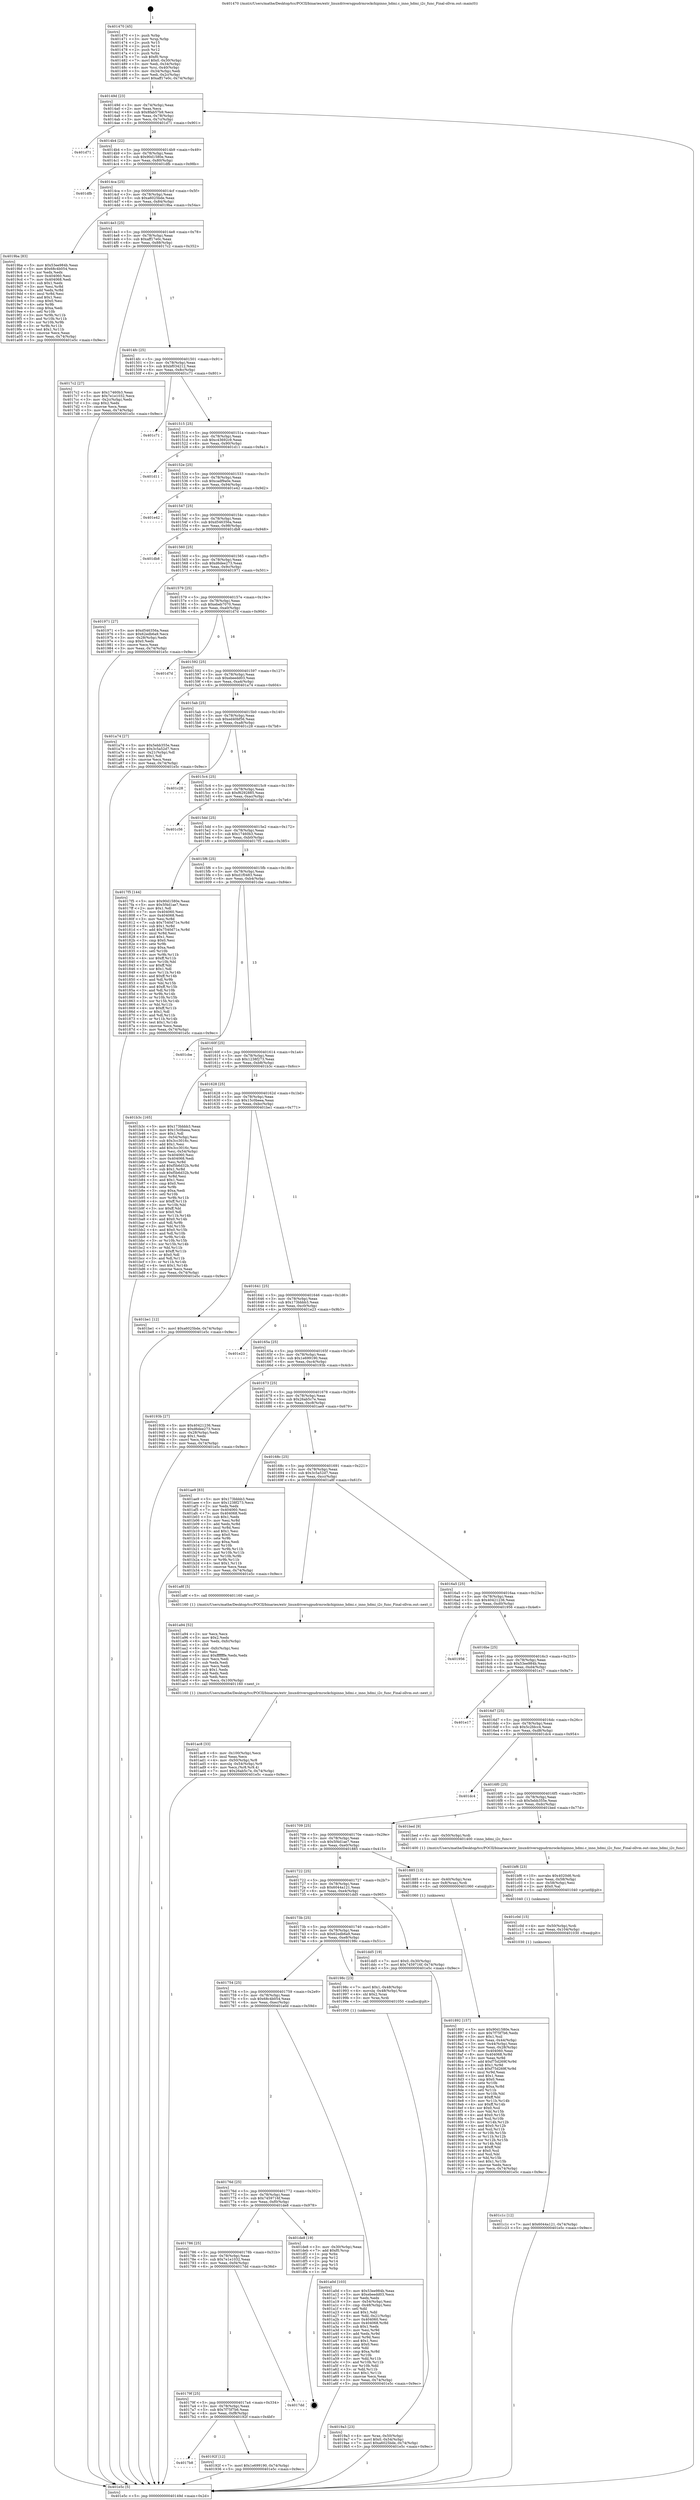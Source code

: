 digraph "0x401470" {
  label = "0x401470 (/mnt/c/Users/mathe/Desktop/tcc/POCII/binaries/extr_linuxdriversgpudrmrockchipinno_hdmi.c_inno_hdmi_i2c_func_Final-ollvm.out::main(0))"
  labelloc = "t"
  node[shape=record]

  Entry [label="",width=0.3,height=0.3,shape=circle,fillcolor=black,style=filled]
  "0x40149d" [label="{
     0x40149d [23]\l
     | [instrs]\l
     &nbsp;&nbsp;0x40149d \<+3\>: mov -0x74(%rbp),%eax\l
     &nbsp;&nbsp;0x4014a0 \<+2\>: mov %eax,%ecx\l
     &nbsp;&nbsp;0x4014a2 \<+6\>: sub $0x8fab57b9,%ecx\l
     &nbsp;&nbsp;0x4014a8 \<+3\>: mov %eax,-0x78(%rbp)\l
     &nbsp;&nbsp;0x4014ab \<+3\>: mov %ecx,-0x7c(%rbp)\l
     &nbsp;&nbsp;0x4014ae \<+6\>: je 0000000000401d71 \<main+0x901\>\l
  }"]
  "0x401d71" [label="{
     0x401d71\l
  }", style=dashed]
  "0x4014b4" [label="{
     0x4014b4 [22]\l
     | [instrs]\l
     &nbsp;&nbsp;0x4014b4 \<+5\>: jmp 00000000004014b9 \<main+0x49\>\l
     &nbsp;&nbsp;0x4014b9 \<+3\>: mov -0x78(%rbp),%eax\l
     &nbsp;&nbsp;0x4014bc \<+5\>: sub $0x90d1580e,%eax\l
     &nbsp;&nbsp;0x4014c1 \<+3\>: mov %eax,-0x80(%rbp)\l
     &nbsp;&nbsp;0x4014c4 \<+6\>: je 0000000000401dfb \<main+0x98b\>\l
  }"]
  Exit [label="",width=0.3,height=0.3,shape=circle,fillcolor=black,style=filled,peripheries=2]
  "0x401dfb" [label="{
     0x401dfb\l
  }", style=dashed]
  "0x4014ca" [label="{
     0x4014ca [25]\l
     | [instrs]\l
     &nbsp;&nbsp;0x4014ca \<+5\>: jmp 00000000004014cf \<main+0x5f\>\l
     &nbsp;&nbsp;0x4014cf \<+3\>: mov -0x78(%rbp),%eax\l
     &nbsp;&nbsp;0x4014d2 \<+5\>: sub $0xa6025bde,%eax\l
     &nbsp;&nbsp;0x4014d7 \<+6\>: mov %eax,-0x84(%rbp)\l
     &nbsp;&nbsp;0x4014dd \<+6\>: je 00000000004019ba \<main+0x54a\>\l
  }"]
  "0x401c1c" [label="{
     0x401c1c [12]\l
     | [instrs]\l
     &nbsp;&nbsp;0x401c1c \<+7\>: movl $0x6044a121,-0x74(%rbp)\l
     &nbsp;&nbsp;0x401c23 \<+5\>: jmp 0000000000401e5c \<main+0x9ec\>\l
  }"]
  "0x4019ba" [label="{
     0x4019ba [83]\l
     | [instrs]\l
     &nbsp;&nbsp;0x4019ba \<+5\>: mov $0x53ee984b,%eax\l
     &nbsp;&nbsp;0x4019bf \<+5\>: mov $0x68c4b054,%ecx\l
     &nbsp;&nbsp;0x4019c4 \<+2\>: xor %edx,%edx\l
     &nbsp;&nbsp;0x4019c6 \<+7\>: mov 0x404060,%esi\l
     &nbsp;&nbsp;0x4019cd \<+7\>: mov 0x404068,%edi\l
     &nbsp;&nbsp;0x4019d4 \<+3\>: sub $0x1,%edx\l
     &nbsp;&nbsp;0x4019d7 \<+3\>: mov %esi,%r8d\l
     &nbsp;&nbsp;0x4019da \<+3\>: add %edx,%r8d\l
     &nbsp;&nbsp;0x4019dd \<+4\>: imul %r8d,%esi\l
     &nbsp;&nbsp;0x4019e1 \<+3\>: and $0x1,%esi\l
     &nbsp;&nbsp;0x4019e4 \<+3\>: cmp $0x0,%esi\l
     &nbsp;&nbsp;0x4019e7 \<+4\>: sete %r9b\l
     &nbsp;&nbsp;0x4019eb \<+3\>: cmp $0xa,%edi\l
     &nbsp;&nbsp;0x4019ee \<+4\>: setl %r10b\l
     &nbsp;&nbsp;0x4019f2 \<+3\>: mov %r9b,%r11b\l
     &nbsp;&nbsp;0x4019f5 \<+3\>: and %r10b,%r11b\l
     &nbsp;&nbsp;0x4019f8 \<+3\>: xor %r10b,%r9b\l
     &nbsp;&nbsp;0x4019fb \<+3\>: or %r9b,%r11b\l
     &nbsp;&nbsp;0x4019fe \<+4\>: test $0x1,%r11b\l
     &nbsp;&nbsp;0x401a02 \<+3\>: cmovne %ecx,%eax\l
     &nbsp;&nbsp;0x401a05 \<+3\>: mov %eax,-0x74(%rbp)\l
     &nbsp;&nbsp;0x401a08 \<+5\>: jmp 0000000000401e5c \<main+0x9ec\>\l
  }"]
  "0x4014e3" [label="{
     0x4014e3 [25]\l
     | [instrs]\l
     &nbsp;&nbsp;0x4014e3 \<+5\>: jmp 00000000004014e8 \<main+0x78\>\l
     &nbsp;&nbsp;0x4014e8 \<+3\>: mov -0x78(%rbp),%eax\l
     &nbsp;&nbsp;0x4014eb \<+5\>: sub $0xaff17e0c,%eax\l
     &nbsp;&nbsp;0x4014f0 \<+6\>: mov %eax,-0x88(%rbp)\l
     &nbsp;&nbsp;0x4014f6 \<+6\>: je 00000000004017c2 \<main+0x352\>\l
  }"]
  "0x401c0d" [label="{
     0x401c0d [15]\l
     | [instrs]\l
     &nbsp;&nbsp;0x401c0d \<+4\>: mov -0x50(%rbp),%rdi\l
     &nbsp;&nbsp;0x401c11 \<+6\>: mov %eax,-0x104(%rbp)\l
     &nbsp;&nbsp;0x401c17 \<+5\>: call 0000000000401030 \<free@plt\>\l
     | [calls]\l
     &nbsp;&nbsp;0x401030 \{1\} (unknown)\l
  }"]
  "0x4017c2" [label="{
     0x4017c2 [27]\l
     | [instrs]\l
     &nbsp;&nbsp;0x4017c2 \<+5\>: mov $0x17460b3,%eax\l
     &nbsp;&nbsp;0x4017c7 \<+5\>: mov $0x7e1e1032,%ecx\l
     &nbsp;&nbsp;0x4017cc \<+3\>: mov -0x2c(%rbp),%edx\l
     &nbsp;&nbsp;0x4017cf \<+3\>: cmp $0x2,%edx\l
     &nbsp;&nbsp;0x4017d2 \<+3\>: cmovne %ecx,%eax\l
     &nbsp;&nbsp;0x4017d5 \<+3\>: mov %eax,-0x74(%rbp)\l
     &nbsp;&nbsp;0x4017d8 \<+5\>: jmp 0000000000401e5c \<main+0x9ec\>\l
  }"]
  "0x4014fc" [label="{
     0x4014fc [25]\l
     | [instrs]\l
     &nbsp;&nbsp;0x4014fc \<+5\>: jmp 0000000000401501 \<main+0x91\>\l
     &nbsp;&nbsp;0x401501 \<+3\>: mov -0x78(%rbp),%eax\l
     &nbsp;&nbsp;0x401504 \<+5\>: sub $0xbf034212,%eax\l
     &nbsp;&nbsp;0x401509 \<+6\>: mov %eax,-0x8c(%rbp)\l
     &nbsp;&nbsp;0x40150f \<+6\>: je 0000000000401c71 \<main+0x801\>\l
  }"]
  "0x401e5c" [label="{
     0x401e5c [5]\l
     | [instrs]\l
     &nbsp;&nbsp;0x401e5c \<+5\>: jmp 000000000040149d \<main+0x2d\>\l
  }"]
  "0x401470" [label="{
     0x401470 [45]\l
     | [instrs]\l
     &nbsp;&nbsp;0x401470 \<+1\>: push %rbp\l
     &nbsp;&nbsp;0x401471 \<+3\>: mov %rsp,%rbp\l
     &nbsp;&nbsp;0x401474 \<+2\>: push %r15\l
     &nbsp;&nbsp;0x401476 \<+2\>: push %r14\l
     &nbsp;&nbsp;0x401478 \<+2\>: push %r12\l
     &nbsp;&nbsp;0x40147a \<+1\>: push %rbx\l
     &nbsp;&nbsp;0x40147b \<+7\>: sub $0xf0,%rsp\l
     &nbsp;&nbsp;0x401482 \<+7\>: movl $0x0,-0x30(%rbp)\l
     &nbsp;&nbsp;0x401489 \<+3\>: mov %edi,-0x34(%rbp)\l
     &nbsp;&nbsp;0x40148c \<+4\>: mov %rsi,-0x40(%rbp)\l
     &nbsp;&nbsp;0x401490 \<+3\>: mov -0x34(%rbp),%edi\l
     &nbsp;&nbsp;0x401493 \<+3\>: mov %edi,-0x2c(%rbp)\l
     &nbsp;&nbsp;0x401496 \<+7\>: movl $0xaff17e0c,-0x74(%rbp)\l
  }"]
  "0x401bf6" [label="{
     0x401bf6 [23]\l
     | [instrs]\l
     &nbsp;&nbsp;0x401bf6 \<+10\>: movabs $0x4020d6,%rdi\l
     &nbsp;&nbsp;0x401c00 \<+3\>: mov %eax,-0x58(%rbp)\l
     &nbsp;&nbsp;0x401c03 \<+3\>: mov -0x58(%rbp),%esi\l
     &nbsp;&nbsp;0x401c06 \<+2\>: mov $0x0,%al\l
     &nbsp;&nbsp;0x401c08 \<+5\>: call 0000000000401040 \<printf@plt\>\l
     | [calls]\l
     &nbsp;&nbsp;0x401040 \{1\} (unknown)\l
  }"]
  "0x401c71" [label="{
     0x401c71\l
  }", style=dashed]
  "0x401515" [label="{
     0x401515 [25]\l
     | [instrs]\l
     &nbsp;&nbsp;0x401515 \<+5\>: jmp 000000000040151a \<main+0xaa\>\l
     &nbsp;&nbsp;0x40151a \<+3\>: mov -0x78(%rbp),%eax\l
     &nbsp;&nbsp;0x40151d \<+5\>: sub $0xc43692c9,%eax\l
     &nbsp;&nbsp;0x401522 \<+6\>: mov %eax,-0x90(%rbp)\l
     &nbsp;&nbsp;0x401528 \<+6\>: je 0000000000401d11 \<main+0x8a1\>\l
  }"]
  "0x401ac8" [label="{
     0x401ac8 [33]\l
     | [instrs]\l
     &nbsp;&nbsp;0x401ac8 \<+6\>: mov -0x100(%rbp),%ecx\l
     &nbsp;&nbsp;0x401ace \<+3\>: imul %eax,%ecx\l
     &nbsp;&nbsp;0x401ad1 \<+4\>: mov -0x50(%rbp),%r8\l
     &nbsp;&nbsp;0x401ad5 \<+4\>: movslq -0x54(%rbp),%r9\l
     &nbsp;&nbsp;0x401ad9 \<+4\>: mov %ecx,(%r8,%r9,4)\l
     &nbsp;&nbsp;0x401add \<+7\>: movl $0x26ab5c7e,-0x74(%rbp)\l
     &nbsp;&nbsp;0x401ae4 \<+5\>: jmp 0000000000401e5c \<main+0x9ec\>\l
  }"]
  "0x401d11" [label="{
     0x401d11\l
  }", style=dashed]
  "0x40152e" [label="{
     0x40152e [25]\l
     | [instrs]\l
     &nbsp;&nbsp;0x40152e \<+5\>: jmp 0000000000401533 \<main+0xc3\>\l
     &nbsp;&nbsp;0x401533 \<+3\>: mov -0x78(%rbp),%eax\l
     &nbsp;&nbsp;0x401536 \<+5\>: sub $0xcadf9a0e,%eax\l
     &nbsp;&nbsp;0x40153b \<+6\>: mov %eax,-0x94(%rbp)\l
     &nbsp;&nbsp;0x401541 \<+6\>: je 0000000000401e42 \<main+0x9d2\>\l
  }"]
  "0x401a94" [label="{
     0x401a94 [52]\l
     | [instrs]\l
     &nbsp;&nbsp;0x401a94 \<+2\>: xor %ecx,%ecx\l
     &nbsp;&nbsp;0x401a96 \<+5\>: mov $0x2,%edx\l
     &nbsp;&nbsp;0x401a9b \<+6\>: mov %edx,-0xfc(%rbp)\l
     &nbsp;&nbsp;0x401aa1 \<+1\>: cltd\l
     &nbsp;&nbsp;0x401aa2 \<+6\>: mov -0xfc(%rbp),%esi\l
     &nbsp;&nbsp;0x401aa8 \<+2\>: idiv %esi\l
     &nbsp;&nbsp;0x401aaa \<+6\>: imul $0xfffffffe,%edx,%edx\l
     &nbsp;&nbsp;0x401ab0 \<+2\>: mov %ecx,%edi\l
     &nbsp;&nbsp;0x401ab2 \<+2\>: sub %edx,%edi\l
     &nbsp;&nbsp;0x401ab4 \<+2\>: mov %ecx,%edx\l
     &nbsp;&nbsp;0x401ab6 \<+3\>: sub $0x1,%edx\l
     &nbsp;&nbsp;0x401ab9 \<+2\>: add %edx,%edi\l
     &nbsp;&nbsp;0x401abb \<+2\>: sub %edi,%ecx\l
     &nbsp;&nbsp;0x401abd \<+6\>: mov %ecx,-0x100(%rbp)\l
     &nbsp;&nbsp;0x401ac3 \<+5\>: call 0000000000401160 \<next_i\>\l
     | [calls]\l
     &nbsp;&nbsp;0x401160 \{1\} (/mnt/c/Users/mathe/Desktop/tcc/POCII/binaries/extr_linuxdriversgpudrmrockchipinno_hdmi.c_inno_hdmi_i2c_func_Final-ollvm.out::next_i)\l
  }"]
  "0x401e42" [label="{
     0x401e42\l
  }", style=dashed]
  "0x401547" [label="{
     0x401547 [25]\l
     | [instrs]\l
     &nbsp;&nbsp;0x401547 \<+5\>: jmp 000000000040154c \<main+0xdc\>\l
     &nbsp;&nbsp;0x40154c \<+3\>: mov -0x78(%rbp),%eax\l
     &nbsp;&nbsp;0x40154f \<+5\>: sub $0xd546356a,%eax\l
     &nbsp;&nbsp;0x401554 \<+6\>: mov %eax,-0x98(%rbp)\l
     &nbsp;&nbsp;0x40155a \<+6\>: je 0000000000401db8 \<main+0x948\>\l
  }"]
  "0x4019a3" [label="{
     0x4019a3 [23]\l
     | [instrs]\l
     &nbsp;&nbsp;0x4019a3 \<+4\>: mov %rax,-0x50(%rbp)\l
     &nbsp;&nbsp;0x4019a7 \<+7\>: movl $0x0,-0x54(%rbp)\l
     &nbsp;&nbsp;0x4019ae \<+7\>: movl $0xa6025bde,-0x74(%rbp)\l
     &nbsp;&nbsp;0x4019b5 \<+5\>: jmp 0000000000401e5c \<main+0x9ec\>\l
  }"]
  "0x401db8" [label="{
     0x401db8\l
  }", style=dashed]
  "0x401560" [label="{
     0x401560 [25]\l
     | [instrs]\l
     &nbsp;&nbsp;0x401560 \<+5\>: jmp 0000000000401565 \<main+0xf5\>\l
     &nbsp;&nbsp;0x401565 \<+3\>: mov -0x78(%rbp),%eax\l
     &nbsp;&nbsp;0x401568 \<+5\>: sub $0xd6dee273,%eax\l
     &nbsp;&nbsp;0x40156d \<+6\>: mov %eax,-0x9c(%rbp)\l
     &nbsp;&nbsp;0x401573 \<+6\>: je 0000000000401971 \<main+0x501\>\l
  }"]
  "0x4017b8" [label="{
     0x4017b8\l
  }", style=dashed]
  "0x401971" [label="{
     0x401971 [27]\l
     | [instrs]\l
     &nbsp;&nbsp;0x401971 \<+5\>: mov $0xd546356a,%eax\l
     &nbsp;&nbsp;0x401976 \<+5\>: mov $0x62edb6a9,%ecx\l
     &nbsp;&nbsp;0x40197b \<+3\>: mov -0x28(%rbp),%edx\l
     &nbsp;&nbsp;0x40197e \<+3\>: cmp $0x0,%edx\l
     &nbsp;&nbsp;0x401981 \<+3\>: cmove %ecx,%eax\l
     &nbsp;&nbsp;0x401984 \<+3\>: mov %eax,-0x74(%rbp)\l
     &nbsp;&nbsp;0x401987 \<+5\>: jmp 0000000000401e5c \<main+0x9ec\>\l
  }"]
  "0x401579" [label="{
     0x401579 [25]\l
     | [instrs]\l
     &nbsp;&nbsp;0x401579 \<+5\>: jmp 000000000040157e \<main+0x10e\>\l
     &nbsp;&nbsp;0x40157e \<+3\>: mov -0x78(%rbp),%eax\l
     &nbsp;&nbsp;0x401581 \<+5\>: sub $0xebeb7070,%eax\l
     &nbsp;&nbsp;0x401586 \<+6\>: mov %eax,-0xa0(%rbp)\l
     &nbsp;&nbsp;0x40158c \<+6\>: je 0000000000401d7d \<main+0x90d\>\l
  }"]
  "0x40192f" [label="{
     0x40192f [12]\l
     | [instrs]\l
     &nbsp;&nbsp;0x40192f \<+7\>: movl $0x1e699190,-0x74(%rbp)\l
     &nbsp;&nbsp;0x401936 \<+5\>: jmp 0000000000401e5c \<main+0x9ec\>\l
  }"]
  "0x401d7d" [label="{
     0x401d7d\l
  }", style=dashed]
  "0x401592" [label="{
     0x401592 [25]\l
     | [instrs]\l
     &nbsp;&nbsp;0x401592 \<+5\>: jmp 0000000000401597 \<main+0x127\>\l
     &nbsp;&nbsp;0x401597 \<+3\>: mov -0x78(%rbp),%eax\l
     &nbsp;&nbsp;0x40159a \<+5\>: sub $0xebeedd03,%eax\l
     &nbsp;&nbsp;0x40159f \<+6\>: mov %eax,-0xa4(%rbp)\l
     &nbsp;&nbsp;0x4015a5 \<+6\>: je 0000000000401a74 \<main+0x604\>\l
  }"]
  "0x40179f" [label="{
     0x40179f [25]\l
     | [instrs]\l
     &nbsp;&nbsp;0x40179f \<+5\>: jmp 00000000004017a4 \<main+0x334\>\l
     &nbsp;&nbsp;0x4017a4 \<+3\>: mov -0x78(%rbp),%eax\l
     &nbsp;&nbsp;0x4017a7 \<+5\>: sub $0x7f75f7b6,%eax\l
     &nbsp;&nbsp;0x4017ac \<+6\>: mov %eax,-0xf8(%rbp)\l
     &nbsp;&nbsp;0x4017b2 \<+6\>: je 000000000040192f \<main+0x4bf\>\l
  }"]
  "0x401a74" [label="{
     0x401a74 [27]\l
     | [instrs]\l
     &nbsp;&nbsp;0x401a74 \<+5\>: mov $0x5ebb355e,%eax\l
     &nbsp;&nbsp;0x401a79 \<+5\>: mov $0x3c5a52d7,%ecx\l
     &nbsp;&nbsp;0x401a7e \<+3\>: mov -0x21(%rbp),%dl\l
     &nbsp;&nbsp;0x401a81 \<+3\>: test $0x1,%dl\l
     &nbsp;&nbsp;0x401a84 \<+3\>: cmovne %ecx,%eax\l
     &nbsp;&nbsp;0x401a87 \<+3\>: mov %eax,-0x74(%rbp)\l
     &nbsp;&nbsp;0x401a8a \<+5\>: jmp 0000000000401e5c \<main+0x9ec\>\l
  }"]
  "0x4015ab" [label="{
     0x4015ab [25]\l
     | [instrs]\l
     &nbsp;&nbsp;0x4015ab \<+5\>: jmp 00000000004015b0 \<main+0x140\>\l
     &nbsp;&nbsp;0x4015b0 \<+3\>: mov -0x78(%rbp),%eax\l
     &nbsp;&nbsp;0x4015b3 \<+5\>: sub $0xed40bf56,%eax\l
     &nbsp;&nbsp;0x4015b8 \<+6\>: mov %eax,-0xa8(%rbp)\l
     &nbsp;&nbsp;0x4015be \<+6\>: je 0000000000401c28 \<main+0x7b8\>\l
  }"]
  "0x4017dd" [label="{
     0x4017dd\l
  }", style=dashed]
  "0x401c28" [label="{
     0x401c28\l
  }", style=dashed]
  "0x4015c4" [label="{
     0x4015c4 [25]\l
     | [instrs]\l
     &nbsp;&nbsp;0x4015c4 \<+5\>: jmp 00000000004015c9 \<main+0x159\>\l
     &nbsp;&nbsp;0x4015c9 \<+3\>: mov -0x78(%rbp),%eax\l
     &nbsp;&nbsp;0x4015cc \<+5\>: sub $0xf6292885,%eax\l
     &nbsp;&nbsp;0x4015d1 \<+6\>: mov %eax,-0xac(%rbp)\l
     &nbsp;&nbsp;0x4015d7 \<+6\>: je 0000000000401c56 \<main+0x7e6\>\l
  }"]
  "0x401786" [label="{
     0x401786 [25]\l
     | [instrs]\l
     &nbsp;&nbsp;0x401786 \<+5\>: jmp 000000000040178b \<main+0x31b\>\l
     &nbsp;&nbsp;0x40178b \<+3\>: mov -0x78(%rbp),%eax\l
     &nbsp;&nbsp;0x40178e \<+5\>: sub $0x7e1e1032,%eax\l
     &nbsp;&nbsp;0x401793 \<+6\>: mov %eax,-0xf4(%rbp)\l
     &nbsp;&nbsp;0x401799 \<+6\>: je 00000000004017dd \<main+0x36d\>\l
  }"]
  "0x401c56" [label="{
     0x401c56\l
  }", style=dashed]
  "0x4015dd" [label="{
     0x4015dd [25]\l
     | [instrs]\l
     &nbsp;&nbsp;0x4015dd \<+5\>: jmp 00000000004015e2 \<main+0x172\>\l
     &nbsp;&nbsp;0x4015e2 \<+3\>: mov -0x78(%rbp),%eax\l
     &nbsp;&nbsp;0x4015e5 \<+5\>: sub $0x17460b3,%eax\l
     &nbsp;&nbsp;0x4015ea \<+6\>: mov %eax,-0xb0(%rbp)\l
     &nbsp;&nbsp;0x4015f0 \<+6\>: je 00000000004017f5 \<main+0x385\>\l
  }"]
  "0x401de8" [label="{
     0x401de8 [19]\l
     | [instrs]\l
     &nbsp;&nbsp;0x401de8 \<+3\>: mov -0x30(%rbp),%eax\l
     &nbsp;&nbsp;0x401deb \<+7\>: add $0xf0,%rsp\l
     &nbsp;&nbsp;0x401df2 \<+1\>: pop %rbx\l
     &nbsp;&nbsp;0x401df3 \<+2\>: pop %r12\l
     &nbsp;&nbsp;0x401df5 \<+2\>: pop %r14\l
     &nbsp;&nbsp;0x401df7 \<+2\>: pop %r15\l
     &nbsp;&nbsp;0x401df9 \<+1\>: pop %rbp\l
     &nbsp;&nbsp;0x401dfa \<+1\>: ret\l
  }"]
  "0x4017f5" [label="{
     0x4017f5 [144]\l
     | [instrs]\l
     &nbsp;&nbsp;0x4017f5 \<+5\>: mov $0x90d1580e,%eax\l
     &nbsp;&nbsp;0x4017fa \<+5\>: mov $0x5f4d1ae7,%ecx\l
     &nbsp;&nbsp;0x4017ff \<+2\>: mov $0x1,%dl\l
     &nbsp;&nbsp;0x401801 \<+7\>: mov 0x404060,%esi\l
     &nbsp;&nbsp;0x401808 \<+7\>: mov 0x404068,%edi\l
     &nbsp;&nbsp;0x40180f \<+3\>: mov %esi,%r8d\l
     &nbsp;&nbsp;0x401812 \<+7\>: sub $0x7540d71e,%r8d\l
     &nbsp;&nbsp;0x401819 \<+4\>: sub $0x1,%r8d\l
     &nbsp;&nbsp;0x40181d \<+7\>: add $0x7540d71e,%r8d\l
     &nbsp;&nbsp;0x401824 \<+4\>: imul %r8d,%esi\l
     &nbsp;&nbsp;0x401828 \<+3\>: and $0x1,%esi\l
     &nbsp;&nbsp;0x40182b \<+3\>: cmp $0x0,%esi\l
     &nbsp;&nbsp;0x40182e \<+4\>: sete %r9b\l
     &nbsp;&nbsp;0x401832 \<+3\>: cmp $0xa,%edi\l
     &nbsp;&nbsp;0x401835 \<+4\>: setl %r10b\l
     &nbsp;&nbsp;0x401839 \<+3\>: mov %r9b,%r11b\l
     &nbsp;&nbsp;0x40183c \<+4\>: xor $0xff,%r11b\l
     &nbsp;&nbsp;0x401840 \<+3\>: mov %r10b,%bl\l
     &nbsp;&nbsp;0x401843 \<+3\>: xor $0xff,%bl\l
     &nbsp;&nbsp;0x401846 \<+3\>: xor $0x1,%dl\l
     &nbsp;&nbsp;0x401849 \<+3\>: mov %r11b,%r14b\l
     &nbsp;&nbsp;0x40184c \<+4\>: and $0xff,%r14b\l
     &nbsp;&nbsp;0x401850 \<+3\>: and %dl,%r9b\l
     &nbsp;&nbsp;0x401853 \<+3\>: mov %bl,%r15b\l
     &nbsp;&nbsp;0x401856 \<+4\>: and $0xff,%r15b\l
     &nbsp;&nbsp;0x40185a \<+3\>: and %dl,%r10b\l
     &nbsp;&nbsp;0x40185d \<+3\>: or %r9b,%r14b\l
     &nbsp;&nbsp;0x401860 \<+3\>: or %r10b,%r15b\l
     &nbsp;&nbsp;0x401863 \<+3\>: xor %r15b,%r14b\l
     &nbsp;&nbsp;0x401866 \<+3\>: or %bl,%r11b\l
     &nbsp;&nbsp;0x401869 \<+4\>: xor $0xff,%r11b\l
     &nbsp;&nbsp;0x40186d \<+3\>: or $0x1,%dl\l
     &nbsp;&nbsp;0x401870 \<+3\>: and %dl,%r11b\l
     &nbsp;&nbsp;0x401873 \<+3\>: or %r11b,%r14b\l
     &nbsp;&nbsp;0x401876 \<+4\>: test $0x1,%r14b\l
     &nbsp;&nbsp;0x40187a \<+3\>: cmovne %ecx,%eax\l
     &nbsp;&nbsp;0x40187d \<+3\>: mov %eax,-0x74(%rbp)\l
     &nbsp;&nbsp;0x401880 \<+5\>: jmp 0000000000401e5c \<main+0x9ec\>\l
  }"]
  "0x4015f6" [label="{
     0x4015f6 [25]\l
     | [instrs]\l
     &nbsp;&nbsp;0x4015f6 \<+5\>: jmp 00000000004015fb \<main+0x18b\>\l
     &nbsp;&nbsp;0x4015fb \<+3\>: mov -0x78(%rbp),%eax\l
     &nbsp;&nbsp;0x4015fe \<+5\>: sub $0xd1f0483,%eax\l
     &nbsp;&nbsp;0x401603 \<+6\>: mov %eax,-0xb4(%rbp)\l
     &nbsp;&nbsp;0x401609 \<+6\>: je 0000000000401cbe \<main+0x84e\>\l
  }"]
  "0x40176d" [label="{
     0x40176d [25]\l
     | [instrs]\l
     &nbsp;&nbsp;0x40176d \<+5\>: jmp 0000000000401772 \<main+0x302\>\l
     &nbsp;&nbsp;0x401772 \<+3\>: mov -0x78(%rbp),%eax\l
     &nbsp;&nbsp;0x401775 \<+5\>: sub $0x7459716f,%eax\l
     &nbsp;&nbsp;0x40177a \<+6\>: mov %eax,-0xf0(%rbp)\l
     &nbsp;&nbsp;0x401780 \<+6\>: je 0000000000401de8 \<main+0x978\>\l
  }"]
  "0x401cbe" [label="{
     0x401cbe\l
  }", style=dashed]
  "0x40160f" [label="{
     0x40160f [25]\l
     | [instrs]\l
     &nbsp;&nbsp;0x40160f \<+5\>: jmp 0000000000401614 \<main+0x1a4\>\l
     &nbsp;&nbsp;0x401614 \<+3\>: mov -0x78(%rbp),%eax\l
     &nbsp;&nbsp;0x401617 \<+5\>: sub $0x1238f273,%eax\l
     &nbsp;&nbsp;0x40161c \<+6\>: mov %eax,-0xb8(%rbp)\l
     &nbsp;&nbsp;0x401622 \<+6\>: je 0000000000401b3c \<main+0x6cc\>\l
  }"]
  "0x401a0d" [label="{
     0x401a0d [103]\l
     | [instrs]\l
     &nbsp;&nbsp;0x401a0d \<+5\>: mov $0x53ee984b,%eax\l
     &nbsp;&nbsp;0x401a12 \<+5\>: mov $0xebeedd03,%ecx\l
     &nbsp;&nbsp;0x401a17 \<+2\>: xor %edx,%edx\l
     &nbsp;&nbsp;0x401a19 \<+3\>: mov -0x54(%rbp),%esi\l
     &nbsp;&nbsp;0x401a1c \<+3\>: cmp -0x48(%rbp),%esi\l
     &nbsp;&nbsp;0x401a1f \<+4\>: setl %dil\l
     &nbsp;&nbsp;0x401a23 \<+4\>: and $0x1,%dil\l
     &nbsp;&nbsp;0x401a27 \<+4\>: mov %dil,-0x21(%rbp)\l
     &nbsp;&nbsp;0x401a2b \<+7\>: mov 0x404060,%esi\l
     &nbsp;&nbsp;0x401a32 \<+8\>: mov 0x404068,%r8d\l
     &nbsp;&nbsp;0x401a3a \<+3\>: sub $0x1,%edx\l
     &nbsp;&nbsp;0x401a3d \<+3\>: mov %esi,%r9d\l
     &nbsp;&nbsp;0x401a40 \<+3\>: add %edx,%r9d\l
     &nbsp;&nbsp;0x401a43 \<+4\>: imul %r9d,%esi\l
     &nbsp;&nbsp;0x401a47 \<+3\>: and $0x1,%esi\l
     &nbsp;&nbsp;0x401a4a \<+3\>: cmp $0x0,%esi\l
     &nbsp;&nbsp;0x401a4d \<+4\>: sete %dil\l
     &nbsp;&nbsp;0x401a51 \<+4\>: cmp $0xa,%r8d\l
     &nbsp;&nbsp;0x401a55 \<+4\>: setl %r10b\l
     &nbsp;&nbsp;0x401a59 \<+3\>: mov %dil,%r11b\l
     &nbsp;&nbsp;0x401a5c \<+3\>: and %r10b,%r11b\l
     &nbsp;&nbsp;0x401a5f \<+3\>: xor %r10b,%dil\l
     &nbsp;&nbsp;0x401a62 \<+3\>: or %dil,%r11b\l
     &nbsp;&nbsp;0x401a65 \<+4\>: test $0x1,%r11b\l
     &nbsp;&nbsp;0x401a69 \<+3\>: cmovne %ecx,%eax\l
     &nbsp;&nbsp;0x401a6c \<+3\>: mov %eax,-0x74(%rbp)\l
     &nbsp;&nbsp;0x401a6f \<+5\>: jmp 0000000000401e5c \<main+0x9ec\>\l
  }"]
  "0x401b3c" [label="{
     0x401b3c [165]\l
     | [instrs]\l
     &nbsp;&nbsp;0x401b3c \<+5\>: mov $0x173bbbb3,%eax\l
     &nbsp;&nbsp;0x401b41 \<+5\>: mov $0x15c0beea,%ecx\l
     &nbsp;&nbsp;0x401b46 \<+2\>: mov $0x1,%dl\l
     &nbsp;&nbsp;0x401b48 \<+3\>: mov -0x54(%rbp),%esi\l
     &nbsp;&nbsp;0x401b4b \<+6\>: sub $0x3cc3016c,%esi\l
     &nbsp;&nbsp;0x401b51 \<+3\>: add $0x1,%esi\l
     &nbsp;&nbsp;0x401b54 \<+6\>: add $0x3cc3016c,%esi\l
     &nbsp;&nbsp;0x401b5a \<+3\>: mov %esi,-0x54(%rbp)\l
     &nbsp;&nbsp;0x401b5d \<+7\>: mov 0x404060,%esi\l
     &nbsp;&nbsp;0x401b64 \<+7\>: mov 0x404068,%edi\l
     &nbsp;&nbsp;0x401b6b \<+3\>: mov %esi,%r8d\l
     &nbsp;&nbsp;0x401b6e \<+7\>: add $0xf5b6d32b,%r8d\l
     &nbsp;&nbsp;0x401b75 \<+4\>: sub $0x1,%r8d\l
     &nbsp;&nbsp;0x401b79 \<+7\>: sub $0xf5b6d32b,%r8d\l
     &nbsp;&nbsp;0x401b80 \<+4\>: imul %r8d,%esi\l
     &nbsp;&nbsp;0x401b84 \<+3\>: and $0x1,%esi\l
     &nbsp;&nbsp;0x401b87 \<+3\>: cmp $0x0,%esi\l
     &nbsp;&nbsp;0x401b8a \<+4\>: sete %r9b\l
     &nbsp;&nbsp;0x401b8e \<+3\>: cmp $0xa,%edi\l
     &nbsp;&nbsp;0x401b91 \<+4\>: setl %r10b\l
     &nbsp;&nbsp;0x401b95 \<+3\>: mov %r9b,%r11b\l
     &nbsp;&nbsp;0x401b98 \<+4\>: xor $0xff,%r11b\l
     &nbsp;&nbsp;0x401b9c \<+3\>: mov %r10b,%bl\l
     &nbsp;&nbsp;0x401b9f \<+3\>: xor $0xff,%bl\l
     &nbsp;&nbsp;0x401ba2 \<+3\>: xor $0x0,%dl\l
     &nbsp;&nbsp;0x401ba5 \<+3\>: mov %r11b,%r14b\l
     &nbsp;&nbsp;0x401ba8 \<+4\>: and $0x0,%r14b\l
     &nbsp;&nbsp;0x401bac \<+3\>: and %dl,%r9b\l
     &nbsp;&nbsp;0x401baf \<+3\>: mov %bl,%r15b\l
     &nbsp;&nbsp;0x401bb2 \<+4\>: and $0x0,%r15b\l
     &nbsp;&nbsp;0x401bb6 \<+3\>: and %dl,%r10b\l
     &nbsp;&nbsp;0x401bb9 \<+3\>: or %r9b,%r14b\l
     &nbsp;&nbsp;0x401bbc \<+3\>: or %r10b,%r15b\l
     &nbsp;&nbsp;0x401bbf \<+3\>: xor %r15b,%r14b\l
     &nbsp;&nbsp;0x401bc2 \<+3\>: or %bl,%r11b\l
     &nbsp;&nbsp;0x401bc5 \<+4\>: xor $0xff,%r11b\l
     &nbsp;&nbsp;0x401bc9 \<+3\>: or $0x0,%dl\l
     &nbsp;&nbsp;0x401bcc \<+3\>: and %dl,%r11b\l
     &nbsp;&nbsp;0x401bcf \<+3\>: or %r11b,%r14b\l
     &nbsp;&nbsp;0x401bd2 \<+4\>: test $0x1,%r14b\l
     &nbsp;&nbsp;0x401bd6 \<+3\>: cmovne %ecx,%eax\l
     &nbsp;&nbsp;0x401bd9 \<+3\>: mov %eax,-0x74(%rbp)\l
     &nbsp;&nbsp;0x401bdc \<+5\>: jmp 0000000000401e5c \<main+0x9ec\>\l
  }"]
  "0x401628" [label="{
     0x401628 [25]\l
     | [instrs]\l
     &nbsp;&nbsp;0x401628 \<+5\>: jmp 000000000040162d \<main+0x1bd\>\l
     &nbsp;&nbsp;0x40162d \<+3\>: mov -0x78(%rbp),%eax\l
     &nbsp;&nbsp;0x401630 \<+5\>: sub $0x15c0beea,%eax\l
     &nbsp;&nbsp;0x401635 \<+6\>: mov %eax,-0xbc(%rbp)\l
     &nbsp;&nbsp;0x40163b \<+6\>: je 0000000000401be1 \<main+0x771\>\l
  }"]
  "0x401754" [label="{
     0x401754 [25]\l
     | [instrs]\l
     &nbsp;&nbsp;0x401754 \<+5\>: jmp 0000000000401759 \<main+0x2e9\>\l
     &nbsp;&nbsp;0x401759 \<+3\>: mov -0x78(%rbp),%eax\l
     &nbsp;&nbsp;0x40175c \<+5\>: sub $0x68c4b054,%eax\l
     &nbsp;&nbsp;0x401761 \<+6\>: mov %eax,-0xec(%rbp)\l
     &nbsp;&nbsp;0x401767 \<+6\>: je 0000000000401a0d \<main+0x59d\>\l
  }"]
  "0x401be1" [label="{
     0x401be1 [12]\l
     | [instrs]\l
     &nbsp;&nbsp;0x401be1 \<+7\>: movl $0xa6025bde,-0x74(%rbp)\l
     &nbsp;&nbsp;0x401be8 \<+5\>: jmp 0000000000401e5c \<main+0x9ec\>\l
  }"]
  "0x401641" [label="{
     0x401641 [25]\l
     | [instrs]\l
     &nbsp;&nbsp;0x401641 \<+5\>: jmp 0000000000401646 \<main+0x1d6\>\l
     &nbsp;&nbsp;0x401646 \<+3\>: mov -0x78(%rbp),%eax\l
     &nbsp;&nbsp;0x401649 \<+5\>: sub $0x173bbbb3,%eax\l
     &nbsp;&nbsp;0x40164e \<+6\>: mov %eax,-0xc0(%rbp)\l
     &nbsp;&nbsp;0x401654 \<+6\>: je 0000000000401e23 \<main+0x9b3\>\l
  }"]
  "0x40198c" [label="{
     0x40198c [23]\l
     | [instrs]\l
     &nbsp;&nbsp;0x40198c \<+7\>: movl $0x1,-0x48(%rbp)\l
     &nbsp;&nbsp;0x401993 \<+4\>: movslq -0x48(%rbp),%rax\l
     &nbsp;&nbsp;0x401997 \<+4\>: shl $0x2,%rax\l
     &nbsp;&nbsp;0x40199b \<+3\>: mov %rax,%rdi\l
     &nbsp;&nbsp;0x40199e \<+5\>: call 0000000000401050 \<malloc@plt\>\l
     | [calls]\l
     &nbsp;&nbsp;0x401050 \{1\} (unknown)\l
  }"]
  "0x401e23" [label="{
     0x401e23\l
  }", style=dashed]
  "0x40165a" [label="{
     0x40165a [25]\l
     | [instrs]\l
     &nbsp;&nbsp;0x40165a \<+5\>: jmp 000000000040165f \<main+0x1ef\>\l
     &nbsp;&nbsp;0x40165f \<+3\>: mov -0x78(%rbp),%eax\l
     &nbsp;&nbsp;0x401662 \<+5\>: sub $0x1e699190,%eax\l
     &nbsp;&nbsp;0x401667 \<+6\>: mov %eax,-0xc4(%rbp)\l
     &nbsp;&nbsp;0x40166d \<+6\>: je 000000000040193b \<main+0x4cb\>\l
  }"]
  "0x40173b" [label="{
     0x40173b [25]\l
     | [instrs]\l
     &nbsp;&nbsp;0x40173b \<+5\>: jmp 0000000000401740 \<main+0x2d0\>\l
     &nbsp;&nbsp;0x401740 \<+3\>: mov -0x78(%rbp),%eax\l
     &nbsp;&nbsp;0x401743 \<+5\>: sub $0x62edb6a9,%eax\l
     &nbsp;&nbsp;0x401748 \<+6\>: mov %eax,-0xe8(%rbp)\l
     &nbsp;&nbsp;0x40174e \<+6\>: je 000000000040198c \<main+0x51c\>\l
  }"]
  "0x40193b" [label="{
     0x40193b [27]\l
     | [instrs]\l
     &nbsp;&nbsp;0x40193b \<+5\>: mov $0x40421236,%eax\l
     &nbsp;&nbsp;0x401940 \<+5\>: mov $0xd6dee273,%ecx\l
     &nbsp;&nbsp;0x401945 \<+3\>: mov -0x28(%rbp),%edx\l
     &nbsp;&nbsp;0x401948 \<+3\>: cmp $0x1,%edx\l
     &nbsp;&nbsp;0x40194b \<+3\>: cmovl %ecx,%eax\l
     &nbsp;&nbsp;0x40194e \<+3\>: mov %eax,-0x74(%rbp)\l
     &nbsp;&nbsp;0x401951 \<+5\>: jmp 0000000000401e5c \<main+0x9ec\>\l
  }"]
  "0x401673" [label="{
     0x401673 [25]\l
     | [instrs]\l
     &nbsp;&nbsp;0x401673 \<+5\>: jmp 0000000000401678 \<main+0x208\>\l
     &nbsp;&nbsp;0x401678 \<+3\>: mov -0x78(%rbp),%eax\l
     &nbsp;&nbsp;0x40167b \<+5\>: sub $0x26ab5c7e,%eax\l
     &nbsp;&nbsp;0x401680 \<+6\>: mov %eax,-0xc8(%rbp)\l
     &nbsp;&nbsp;0x401686 \<+6\>: je 0000000000401ae9 \<main+0x679\>\l
  }"]
  "0x401dd5" [label="{
     0x401dd5 [19]\l
     | [instrs]\l
     &nbsp;&nbsp;0x401dd5 \<+7\>: movl $0x0,-0x30(%rbp)\l
     &nbsp;&nbsp;0x401ddc \<+7\>: movl $0x7459716f,-0x74(%rbp)\l
     &nbsp;&nbsp;0x401de3 \<+5\>: jmp 0000000000401e5c \<main+0x9ec\>\l
  }"]
  "0x401ae9" [label="{
     0x401ae9 [83]\l
     | [instrs]\l
     &nbsp;&nbsp;0x401ae9 \<+5\>: mov $0x173bbbb3,%eax\l
     &nbsp;&nbsp;0x401aee \<+5\>: mov $0x1238f273,%ecx\l
     &nbsp;&nbsp;0x401af3 \<+2\>: xor %edx,%edx\l
     &nbsp;&nbsp;0x401af5 \<+7\>: mov 0x404060,%esi\l
     &nbsp;&nbsp;0x401afc \<+7\>: mov 0x404068,%edi\l
     &nbsp;&nbsp;0x401b03 \<+3\>: sub $0x1,%edx\l
     &nbsp;&nbsp;0x401b06 \<+3\>: mov %esi,%r8d\l
     &nbsp;&nbsp;0x401b09 \<+3\>: add %edx,%r8d\l
     &nbsp;&nbsp;0x401b0c \<+4\>: imul %r8d,%esi\l
     &nbsp;&nbsp;0x401b10 \<+3\>: and $0x1,%esi\l
     &nbsp;&nbsp;0x401b13 \<+3\>: cmp $0x0,%esi\l
     &nbsp;&nbsp;0x401b16 \<+4\>: sete %r9b\l
     &nbsp;&nbsp;0x401b1a \<+3\>: cmp $0xa,%edi\l
     &nbsp;&nbsp;0x401b1d \<+4\>: setl %r10b\l
     &nbsp;&nbsp;0x401b21 \<+3\>: mov %r9b,%r11b\l
     &nbsp;&nbsp;0x401b24 \<+3\>: and %r10b,%r11b\l
     &nbsp;&nbsp;0x401b27 \<+3\>: xor %r10b,%r9b\l
     &nbsp;&nbsp;0x401b2a \<+3\>: or %r9b,%r11b\l
     &nbsp;&nbsp;0x401b2d \<+4\>: test $0x1,%r11b\l
     &nbsp;&nbsp;0x401b31 \<+3\>: cmovne %ecx,%eax\l
     &nbsp;&nbsp;0x401b34 \<+3\>: mov %eax,-0x74(%rbp)\l
     &nbsp;&nbsp;0x401b37 \<+5\>: jmp 0000000000401e5c \<main+0x9ec\>\l
  }"]
  "0x40168c" [label="{
     0x40168c [25]\l
     | [instrs]\l
     &nbsp;&nbsp;0x40168c \<+5\>: jmp 0000000000401691 \<main+0x221\>\l
     &nbsp;&nbsp;0x401691 \<+3\>: mov -0x78(%rbp),%eax\l
     &nbsp;&nbsp;0x401694 \<+5\>: sub $0x3c5a52d7,%eax\l
     &nbsp;&nbsp;0x401699 \<+6\>: mov %eax,-0xcc(%rbp)\l
     &nbsp;&nbsp;0x40169f \<+6\>: je 0000000000401a8f \<main+0x61f\>\l
  }"]
  "0x401892" [label="{
     0x401892 [157]\l
     | [instrs]\l
     &nbsp;&nbsp;0x401892 \<+5\>: mov $0x90d1580e,%ecx\l
     &nbsp;&nbsp;0x401897 \<+5\>: mov $0x7f75f7b6,%edx\l
     &nbsp;&nbsp;0x40189c \<+3\>: mov $0x1,%sil\l
     &nbsp;&nbsp;0x40189f \<+3\>: mov %eax,-0x44(%rbp)\l
     &nbsp;&nbsp;0x4018a2 \<+3\>: mov -0x44(%rbp),%eax\l
     &nbsp;&nbsp;0x4018a5 \<+3\>: mov %eax,-0x28(%rbp)\l
     &nbsp;&nbsp;0x4018a8 \<+7\>: mov 0x404060,%eax\l
     &nbsp;&nbsp;0x4018af \<+8\>: mov 0x404068,%r8d\l
     &nbsp;&nbsp;0x4018b7 \<+3\>: mov %eax,%r9d\l
     &nbsp;&nbsp;0x4018ba \<+7\>: add $0xf75d269f,%r9d\l
     &nbsp;&nbsp;0x4018c1 \<+4\>: sub $0x1,%r9d\l
     &nbsp;&nbsp;0x4018c5 \<+7\>: sub $0xf75d269f,%r9d\l
     &nbsp;&nbsp;0x4018cc \<+4\>: imul %r9d,%eax\l
     &nbsp;&nbsp;0x4018d0 \<+3\>: and $0x1,%eax\l
     &nbsp;&nbsp;0x4018d3 \<+3\>: cmp $0x0,%eax\l
     &nbsp;&nbsp;0x4018d6 \<+4\>: sete %r10b\l
     &nbsp;&nbsp;0x4018da \<+4\>: cmp $0xa,%r8d\l
     &nbsp;&nbsp;0x4018de \<+4\>: setl %r11b\l
     &nbsp;&nbsp;0x4018e2 \<+3\>: mov %r10b,%bl\l
     &nbsp;&nbsp;0x4018e5 \<+3\>: xor $0xff,%bl\l
     &nbsp;&nbsp;0x4018e8 \<+3\>: mov %r11b,%r14b\l
     &nbsp;&nbsp;0x4018eb \<+4\>: xor $0xff,%r14b\l
     &nbsp;&nbsp;0x4018ef \<+4\>: xor $0x0,%sil\l
     &nbsp;&nbsp;0x4018f3 \<+3\>: mov %bl,%r15b\l
     &nbsp;&nbsp;0x4018f6 \<+4\>: and $0x0,%r15b\l
     &nbsp;&nbsp;0x4018fa \<+3\>: and %sil,%r10b\l
     &nbsp;&nbsp;0x4018fd \<+3\>: mov %r14b,%r12b\l
     &nbsp;&nbsp;0x401900 \<+4\>: and $0x0,%r12b\l
     &nbsp;&nbsp;0x401904 \<+3\>: and %sil,%r11b\l
     &nbsp;&nbsp;0x401907 \<+3\>: or %r10b,%r15b\l
     &nbsp;&nbsp;0x40190a \<+3\>: or %r11b,%r12b\l
     &nbsp;&nbsp;0x40190d \<+3\>: xor %r12b,%r15b\l
     &nbsp;&nbsp;0x401910 \<+3\>: or %r14b,%bl\l
     &nbsp;&nbsp;0x401913 \<+3\>: xor $0xff,%bl\l
     &nbsp;&nbsp;0x401916 \<+4\>: or $0x0,%sil\l
     &nbsp;&nbsp;0x40191a \<+3\>: and %sil,%bl\l
     &nbsp;&nbsp;0x40191d \<+3\>: or %bl,%r15b\l
     &nbsp;&nbsp;0x401920 \<+4\>: test $0x1,%r15b\l
     &nbsp;&nbsp;0x401924 \<+3\>: cmovne %edx,%ecx\l
     &nbsp;&nbsp;0x401927 \<+3\>: mov %ecx,-0x74(%rbp)\l
     &nbsp;&nbsp;0x40192a \<+5\>: jmp 0000000000401e5c \<main+0x9ec\>\l
  }"]
  "0x401a8f" [label="{
     0x401a8f [5]\l
     | [instrs]\l
     &nbsp;&nbsp;0x401a8f \<+5\>: call 0000000000401160 \<next_i\>\l
     | [calls]\l
     &nbsp;&nbsp;0x401160 \{1\} (/mnt/c/Users/mathe/Desktop/tcc/POCII/binaries/extr_linuxdriversgpudrmrockchipinno_hdmi.c_inno_hdmi_i2c_func_Final-ollvm.out::next_i)\l
  }"]
  "0x4016a5" [label="{
     0x4016a5 [25]\l
     | [instrs]\l
     &nbsp;&nbsp;0x4016a5 \<+5\>: jmp 00000000004016aa \<main+0x23a\>\l
     &nbsp;&nbsp;0x4016aa \<+3\>: mov -0x78(%rbp),%eax\l
     &nbsp;&nbsp;0x4016ad \<+5\>: sub $0x40421236,%eax\l
     &nbsp;&nbsp;0x4016b2 \<+6\>: mov %eax,-0xd0(%rbp)\l
     &nbsp;&nbsp;0x4016b8 \<+6\>: je 0000000000401956 \<main+0x4e6\>\l
  }"]
  "0x401722" [label="{
     0x401722 [25]\l
     | [instrs]\l
     &nbsp;&nbsp;0x401722 \<+5\>: jmp 0000000000401727 \<main+0x2b7\>\l
     &nbsp;&nbsp;0x401727 \<+3\>: mov -0x78(%rbp),%eax\l
     &nbsp;&nbsp;0x40172a \<+5\>: sub $0x6044a121,%eax\l
     &nbsp;&nbsp;0x40172f \<+6\>: mov %eax,-0xe4(%rbp)\l
     &nbsp;&nbsp;0x401735 \<+6\>: je 0000000000401dd5 \<main+0x965\>\l
  }"]
  "0x401956" [label="{
     0x401956\l
  }", style=dashed]
  "0x4016be" [label="{
     0x4016be [25]\l
     | [instrs]\l
     &nbsp;&nbsp;0x4016be \<+5\>: jmp 00000000004016c3 \<main+0x253\>\l
     &nbsp;&nbsp;0x4016c3 \<+3\>: mov -0x78(%rbp),%eax\l
     &nbsp;&nbsp;0x4016c6 \<+5\>: sub $0x53ee984b,%eax\l
     &nbsp;&nbsp;0x4016cb \<+6\>: mov %eax,-0xd4(%rbp)\l
     &nbsp;&nbsp;0x4016d1 \<+6\>: je 0000000000401e17 \<main+0x9a7\>\l
  }"]
  "0x401885" [label="{
     0x401885 [13]\l
     | [instrs]\l
     &nbsp;&nbsp;0x401885 \<+4\>: mov -0x40(%rbp),%rax\l
     &nbsp;&nbsp;0x401889 \<+4\>: mov 0x8(%rax),%rdi\l
     &nbsp;&nbsp;0x40188d \<+5\>: call 0000000000401060 \<atoi@plt\>\l
     | [calls]\l
     &nbsp;&nbsp;0x401060 \{1\} (unknown)\l
  }"]
  "0x401e17" [label="{
     0x401e17\l
  }", style=dashed]
  "0x4016d7" [label="{
     0x4016d7 [25]\l
     | [instrs]\l
     &nbsp;&nbsp;0x4016d7 \<+5\>: jmp 00000000004016dc \<main+0x26c\>\l
     &nbsp;&nbsp;0x4016dc \<+3\>: mov -0x78(%rbp),%eax\l
     &nbsp;&nbsp;0x4016df \<+5\>: sub $0x5c2fdcc4,%eax\l
     &nbsp;&nbsp;0x4016e4 \<+6\>: mov %eax,-0xd8(%rbp)\l
     &nbsp;&nbsp;0x4016ea \<+6\>: je 0000000000401dc4 \<main+0x954\>\l
  }"]
  "0x401709" [label="{
     0x401709 [25]\l
     | [instrs]\l
     &nbsp;&nbsp;0x401709 \<+5\>: jmp 000000000040170e \<main+0x29e\>\l
     &nbsp;&nbsp;0x40170e \<+3\>: mov -0x78(%rbp),%eax\l
     &nbsp;&nbsp;0x401711 \<+5\>: sub $0x5f4d1ae7,%eax\l
     &nbsp;&nbsp;0x401716 \<+6\>: mov %eax,-0xe0(%rbp)\l
     &nbsp;&nbsp;0x40171c \<+6\>: je 0000000000401885 \<main+0x415\>\l
  }"]
  "0x401dc4" [label="{
     0x401dc4\l
  }", style=dashed]
  "0x4016f0" [label="{
     0x4016f0 [25]\l
     | [instrs]\l
     &nbsp;&nbsp;0x4016f0 \<+5\>: jmp 00000000004016f5 \<main+0x285\>\l
     &nbsp;&nbsp;0x4016f5 \<+3\>: mov -0x78(%rbp),%eax\l
     &nbsp;&nbsp;0x4016f8 \<+5\>: sub $0x5ebb355e,%eax\l
     &nbsp;&nbsp;0x4016fd \<+6\>: mov %eax,-0xdc(%rbp)\l
     &nbsp;&nbsp;0x401703 \<+6\>: je 0000000000401bed \<main+0x77d\>\l
  }"]
  "0x401bed" [label="{
     0x401bed [9]\l
     | [instrs]\l
     &nbsp;&nbsp;0x401bed \<+4\>: mov -0x50(%rbp),%rdi\l
     &nbsp;&nbsp;0x401bf1 \<+5\>: call 0000000000401400 \<inno_hdmi_i2c_func\>\l
     | [calls]\l
     &nbsp;&nbsp;0x401400 \{1\} (/mnt/c/Users/mathe/Desktop/tcc/POCII/binaries/extr_linuxdriversgpudrmrockchipinno_hdmi.c_inno_hdmi_i2c_func_Final-ollvm.out::inno_hdmi_i2c_func)\l
  }"]
  Entry -> "0x401470" [label=" 1"]
  "0x40149d" -> "0x401d71" [label=" 0"]
  "0x40149d" -> "0x4014b4" [label=" 20"]
  "0x401de8" -> Exit [label=" 1"]
  "0x4014b4" -> "0x401dfb" [label=" 0"]
  "0x4014b4" -> "0x4014ca" [label=" 20"]
  "0x401dd5" -> "0x401e5c" [label=" 1"]
  "0x4014ca" -> "0x4019ba" [label=" 2"]
  "0x4014ca" -> "0x4014e3" [label=" 18"]
  "0x401c1c" -> "0x401e5c" [label=" 1"]
  "0x4014e3" -> "0x4017c2" [label=" 1"]
  "0x4014e3" -> "0x4014fc" [label=" 17"]
  "0x4017c2" -> "0x401e5c" [label=" 1"]
  "0x401470" -> "0x40149d" [label=" 1"]
  "0x401e5c" -> "0x40149d" [label=" 19"]
  "0x401c0d" -> "0x401c1c" [label=" 1"]
  "0x4014fc" -> "0x401c71" [label=" 0"]
  "0x4014fc" -> "0x401515" [label=" 17"]
  "0x401bf6" -> "0x401c0d" [label=" 1"]
  "0x401515" -> "0x401d11" [label=" 0"]
  "0x401515" -> "0x40152e" [label=" 17"]
  "0x401bed" -> "0x401bf6" [label=" 1"]
  "0x40152e" -> "0x401e42" [label=" 0"]
  "0x40152e" -> "0x401547" [label=" 17"]
  "0x401be1" -> "0x401e5c" [label=" 1"]
  "0x401547" -> "0x401db8" [label=" 0"]
  "0x401547" -> "0x401560" [label=" 17"]
  "0x401b3c" -> "0x401e5c" [label=" 1"]
  "0x401560" -> "0x401971" [label=" 1"]
  "0x401560" -> "0x401579" [label=" 16"]
  "0x401ae9" -> "0x401e5c" [label=" 1"]
  "0x401579" -> "0x401d7d" [label=" 0"]
  "0x401579" -> "0x401592" [label=" 16"]
  "0x401ac8" -> "0x401e5c" [label=" 1"]
  "0x401592" -> "0x401a74" [label=" 2"]
  "0x401592" -> "0x4015ab" [label=" 14"]
  "0x401a8f" -> "0x401a94" [label=" 1"]
  "0x4015ab" -> "0x401c28" [label=" 0"]
  "0x4015ab" -> "0x4015c4" [label=" 14"]
  "0x401a74" -> "0x401e5c" [label=" 2"]
  "0x4015c4" -> "0x401c56" [label=" 0"]
  "0x4015c4" -> "0x4015dd" [label=" 14"]
  "0x4019ba" -> "0x401e5c" [label=" 2"]
  "0x4015dd" -> "0x4017f5" [label=" 1"]
  "0x4015dd" -> "0x4015f6" [label=" 13"]
  "0x4017f5" -> "0x401e5c" [label=" 1"]
  "0x4019a3" -> "0x401e5c" [label=" 1"]
  "0x4015f6" -> "0x401cbe" [label=" 0"]
  "0x4015f6" -> "0x40160f" [label=" 13"]
  "0x401971" -> "0x401e5c" [label=" 1"]
  "0x40160f" -> "0x401b3c" [label=" 1"]
  "0x40160f" -> "0x401628" [label=" 12"]
  "0x40193b" -> "0x401e5c" [label=" 1"]
  "0x401628" -> "0x401be1" [label=" 1"]
  "0x401628" -> "0x401641" [label=" 11"]
  "0x40179f" -> "0x4017b8" [label=" 0"]
  "0x401641" -> "0x401e23" [label=" 0"]
  "0x401641" -> "0x40165a" [label=" 11"]
  "0x40179f" -> "0x40192f" [label=" 1"]
  "0x40165a" -> "0x40193b" [label=" 1"]
  "0x40165a" -> "0x401673" [label=" 10"]
  "0x401786" -> "0x40179f" [label=" 1"]
  "0x401673" -> "0x401ae9" [label=" 1"]
  "0x401673" -> "0x40168c" [label=" 9"]
  "0x401786" -> "0x4017dd" [label=" 0"]
  "0x40168c" -> "0x401a8f" [label=" 1"]
  "0x40168c" -> "0x4016a5" [label=" 8"]
  "0x40176d" -> "0x401786" [label=" 1"]
  "0x4016a5" -> "0x401956" [label=" 0"]
  "0x4016a5" -> "0x4016be" [label=" 8"]
  "0x40176d" -> "0x401de8" [label=" 1"]
  "0x4016be" -> "0x401e17" [label=" 0"]
  "0x4016be" -> "0x4016d7" [label=" 8"]
  "0x40198c" -> "0x4019a3" [label=" 1"]
  "0x4016d7" -> "0x401dc4" [label=" 0"]
  "0x4016d7" -> "0x4016f0" [label=" 8"]
  "0x401754" -> "0x401a0d" [label=" 2"]
  "0x4016f0" -> "0x401bed" [label=" 1"]
  "0x4016f0" -> "0x401709" [label=" 7"]
  "0x401754" -> "0x40176d" [label=" 2"]
  "0x401709" -> "0x401885" [label=" 1"]
  "0x401709" -> "0x401722" [label=" 6"]
  "0x401885" -> "0x401892" [label=" 1"]
  "0x401892" -> "0x401e5c" [label=" 1"]
  "0x401a0d" -> "0x401e5c" [label=" 2"]
  "0x401722" -> "0x401dd5" [label=" 1"]
  "0x401722" -> "0x40173b" [label=" 5"]
  "0x401a94" -> "0x401ac8" [label=" 1"]
  "0x40173b" -> "0x40198c" [label=" 1"]
  "0x40173b" -> "0x401754" [label=" 4"]
  "0x40192f" -> "0x401e5c" [label=" 1"]
}
